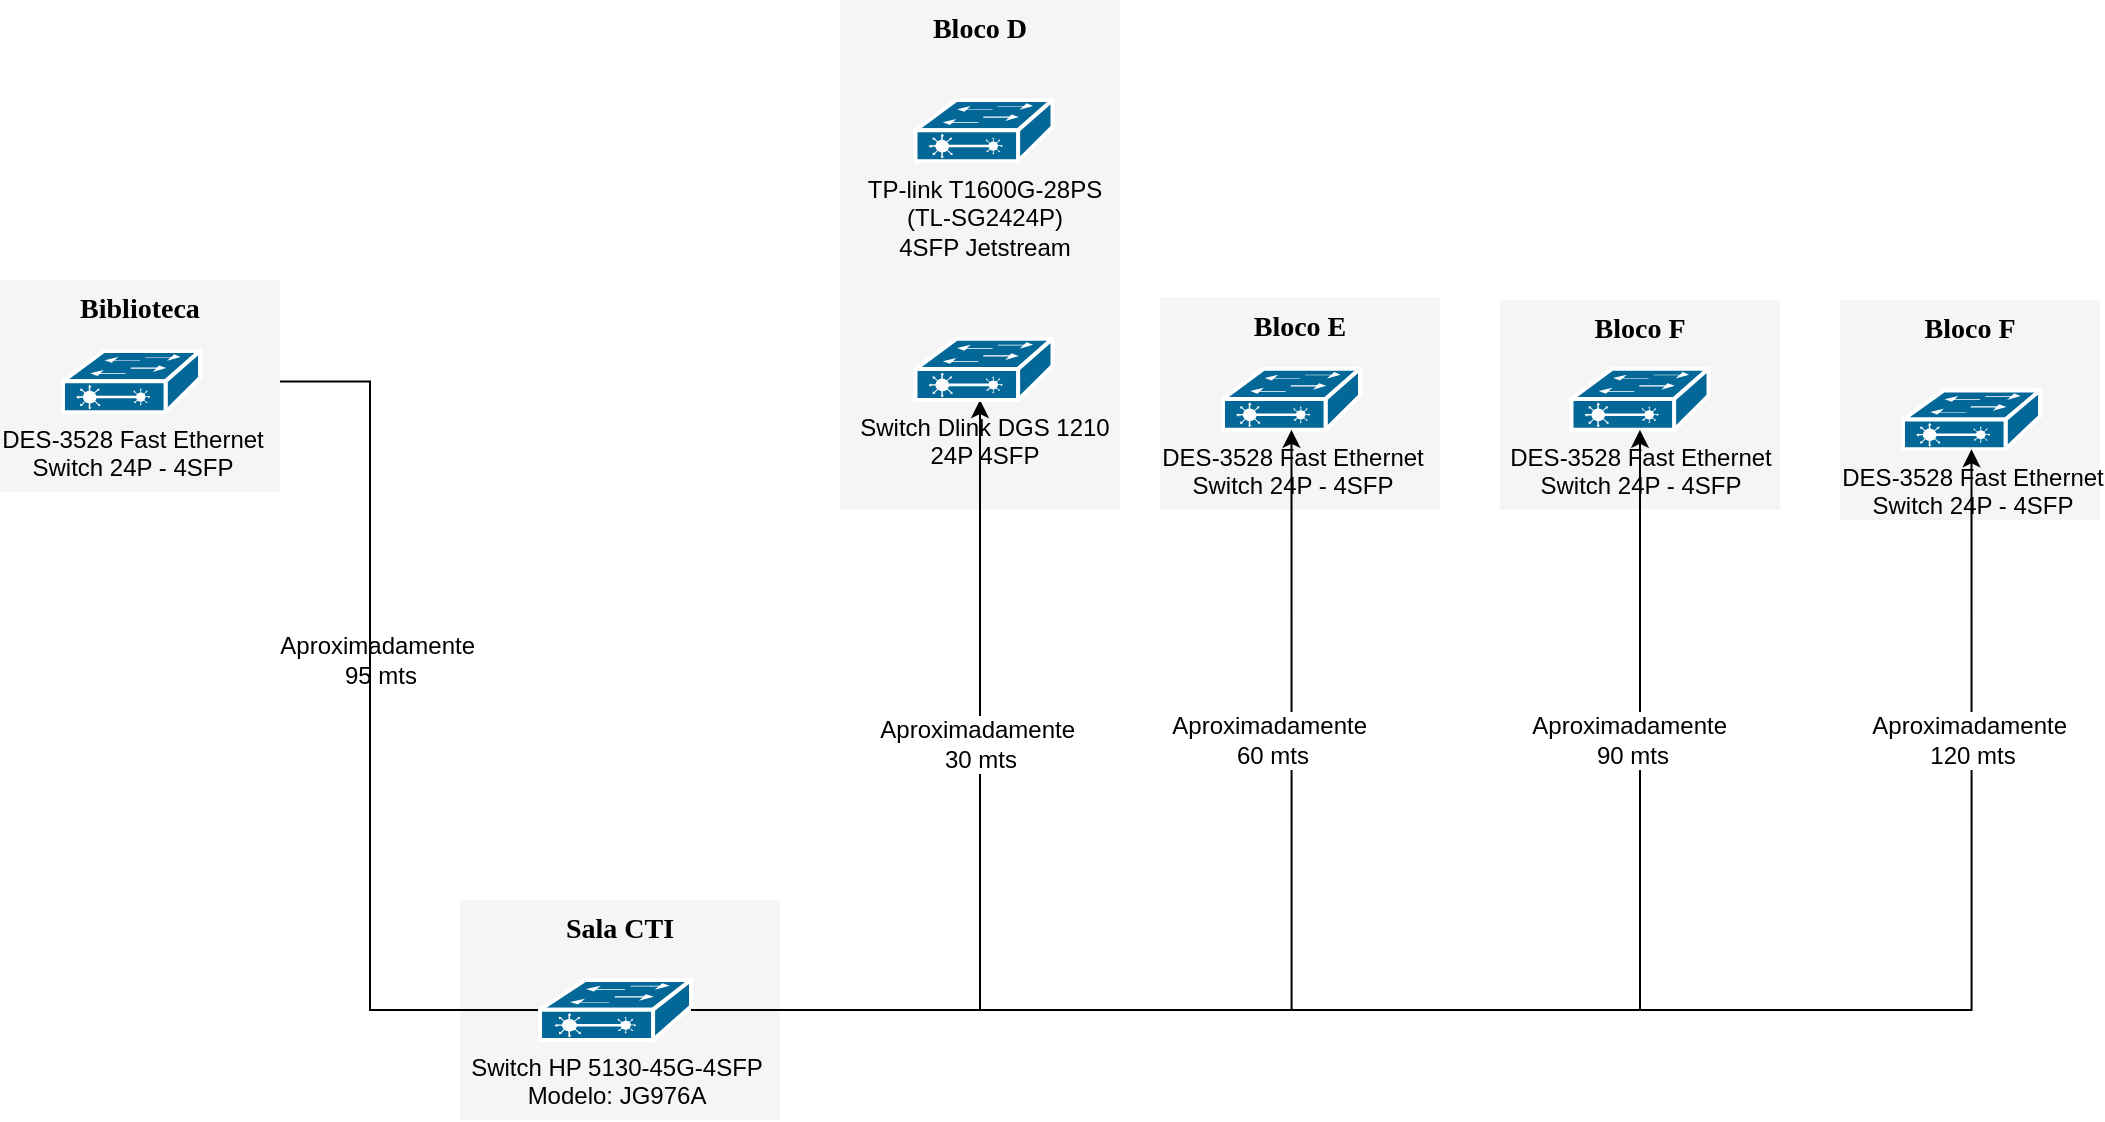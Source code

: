 <mxfile version="12.5.8" type="github"><diagram name="Page-1" id="c37626ed-c26b-45fb-9056-f9ebc6bb27b6"><mxGraphModel dx="1662" dy="804" grid="1" gridSize="10" guides="1" tooltips="1" connect="1" arrows="1" fold="1" page="1" pageScale="1" pageWidth="1100" pageHeight="850" background="#ffffff" math="0" shadow="0"><root><mxCell id="0"/><mxCell id="1" parent="0"/><mxCell id="1c7a67bf8fd3230f-83" value="Sala CTI" style="whiteSpace=wrap;html=1;rounded=0;shadow=0;comic=0;strokeWidth=1;fontFamily=Verdana;fontSize=14;fillColor=#f5f5f5;strokeColor=none;verticalAlign=top;fontStyle=1" parent="1" vertex="1"><mxGeometry x="260" y="640" width="160" height="110" as="geometry"/></mxCell><mxCell id="1c7a67bf8fd3230f-80" value="Bloco D" style="whiteSpace=wrap;html=1;rounded=0;shadow=0;comic=0;strokeWidth=1;fontFamily=Verdana;fontSize=14;fillColor=#f5f5f5;strokeColor=none;fontStyle=1;verticalAlign=top;" parent="1" vertex="1"><mxGeometry x="450" y="190" width="140" height="254.93" as="geometry"/></mxCell><mxCell id="KmgmhBaoP7AAc_ITxSQH-16" style="edgeStyle=orthogonalEdgeStyle;rounded=0;orthogonalLoop=1;jettySize=auto;html=1;" parent="1" source="KmgmhBaoP7AAc_ITxSQH-4" target="KmgmhBaoP7AAc_ITxSQH-15" edge="1"><mxGeometry relative="1" as="geometry"><Array as="points"><mxPoint x="520" y="695"/></Array></mxGeometry></mxCell><mxCell id="KmgmhBaoP7AAc_ITxSQH-17" value="Aproximadamente&amp;nbsp;&lt;br&gt;30 mts" style="text;html=1;align=center;verticalAlign=middle;resizable=0;points=[];labelBackgroundColor=#ffffff;" parent="KmgmhBaoP7AAc_ITxSQH-16" vertex="1" connectable="0"><mxGeometry x="-0.207" y="86" relative="1" as="geometry"><mxPoint x="86" y="-99.29" as="offset"/></mxGeometry></mxCell><mxCell id="KmgmhBaoP7AAc_ITxSQH-42" value="Aproximadamente&amp;nbsp;&lt;br&gt;95 mts" style="text;html=1;align=center;verticalAlign=middle;resizable=0;points=[];labelBackgroundColor=#ffffff;" parent="KmgmhBaoP7AAc_ITxSQH-16" vertex="1" connectable="0"><mxGeometry x="-0.207" y="86" relative="1" as="geometry"><mxPoint x="-214.29" y="-141.32" as="offset"/></mxGeometry></mxCell><mxCell id="KmgmhBaoP7AAc_ITxSQH-41" style="edgeStyle=orthogonalEdgeStyle;rounded=0;orthogonalLoop=1;jettySize=auto;html=1;entryX=1;entryY=0.5;entryDx=0;entryDy=0;entryPerimeter=0;" parent="1" source="KmgmhBaoP7AAc_ITxSQH-4" target="KmgmhBaoP7AAc_ITxSQH-40" edge="1"><mxGeometry relative="1" as="geometry"/></mxCell><mxCell id="KmgmhBaoP7AAc_ITxSQH-4" value="Switch HP 5130-45G-4SFP&lt;br&gt;Modelo: JG976A" style="shape=mxgraph.cisco.switches.layer_2_remote_switch;html=1;pointerEvents=1;dashed=0;fillColor=#036897;strokeColor=#ffffff;strokeWidth=2;verticalLabelPosition=bottom;verticalAlign=top;align=center;outlineConnect=0;" parent="1" vertex="1"><mxGeometry x="300" y="680" width="75.5" height="30" as="geometry"/></mxCell><mxCell id="KmgmhBaoP7AAc_ITxSQH-15" value="Switch Dlink DGS 1210&lt;br&gt;24P 4SFP" style="shape=mxgraph.cisco.switches.layer_2_remote_switch;html=1;pointerEvents=1;dashed=0;fillColor=#036897;strokeColor=#ffffff;strokeWidth=2;verticalLabelPosition=bottom;verticalAlign=top;align=center;outlineConnect=0;" parent="1" vertex="1"><mxGeometry x="487.75" y="359.43" width="68.5" height="30.57" as="geometry"/></mxCell><mxCell id="KmgmhBaoP7AAc_ITxSQH-24" value="TP-link T1600G-28PS &lt;br&gt;(TL-SG2424P)&lt;br&gt;4SFP Jetstream" style="shape=mxgraph.cisco.switches.layer_2_remote_switch;html=1;pointerEvents=1;dashed=0;fillColor=#036897;strokeColor=#ffffff;strokeWidth=2;verticalLabelPosition=bottom;verticalAlign=top;align=center;outlineConnect=0;" parent="1" vertex="1"><mxGeometry x="487.75" y="240" width="68.5" height="30.57" as="geometry"/></mxCell><mxCell id="KmgmhBaoP7AAc_ITxSQH-18" value="Bloco E" style="whiteSpace=wrap;html=1;rounded=0;shadow=0;comic=0;strokeWidth=1;fontFamily=Verdana;fontSize=14;fillColor=#f5f5f5;strokeColor=none;fontStyle=1;verticalAlign=top;" parent="1" vertex="1"><mxGeometry x="610" y="338.86" width="140" height="106.07" as="geometry"/></mxCell><mxCell id="KmgmhBaoP7AAc_ITxSQH-19" value="DES-3528 Fast Ethernet&lt;br&gt;Switch 24P - 4SFP" style="shape=mxgraph.cisco.switches.layer_2_remote_switch;html=1;pointerEvents=1;dashed=0;fillColor=#036897;strokeColor=#ffffff;strokeWidth=2;verticalLabelPosition=bottom;verticalAlign=top;align=center;outlineConnect=0;" parent="1" vertex="1"><mxGeometry x="641.5" y="374.36" width="68.5" height="30.57" as="geometry"/></mxCell><mxCell id="KmgmhBaoP7AAc_ITxSQH-21" style="edgeStyle=orthogonalEdgeStyle;rounded=0;orthogonalLoop=1;jettySize=auto;html=1;entryX=0.5;entryY=1;entryDx=0;entryDy=0;entryPerimeter=0;exitX=1;exitY=0.5;exitDx=0;exitDy=0;exitPerimeter=0;" parent="1" source="KmgmhBaoP7AAc_ITxSQH-4" target="KmgmhBaoP7AAc_ITxSQH-19" edge="1"><mxGeometry relative="1" as="geometry"><mxPoint x="385.5" y="715.31" as="sourcePoint"/><mxPoint x="520.034" y="419.43" as="targetPoint"/><Array as="points"><mxPoint x="676" y="695"/></Array></mxGeometry></mxCell><mxCell id="KmgmhBaoP7AAc_ITxSQH-22" value="Aproximadamente&amp;nbsp;&lt;br&gt;60 mts" style="text;html=1;align=center;verticalAlign=middle;resizable=0;points=[];labelBackgroundColor=#ffffff;" parent="KmgmhBaoP7AAc_ITxSQH-21" vertex="1" connectable="0"><mxGeometry x="-0.207" y="86" relative="1" as="geometry"><mxPoint x="56.52" y="-49.1" as="offset"/></mxGeometry></mxCell><mxCell id="KmgmhBaoP7AAc_ITxSQH-26" value="Bloco F" style="whiteSpace=wrap;html=1;rounded=0;shadow=0;comic=0;strokeWidth=1;fontFamily=Verdana;fontSize=14;fillColor=#f5f5f5;strokeColor=none;fontStyle=1;verticalAlign=top;" parent="1" vertex="1"><mxGeometry x="780" y="340" width="140" height="104.93" as="geometry"/></mxCell><mxCell id="KmgmhBaoP7AAc_ITxSQH-27" value="DES-3528 Fast Ethernet&lt;br&gt;Switch 24P - 4SFP" style="shape=mxgraph.cisco.switches.layer_2_remote_switch;html=1;pointerEvents=1;dashed=0;fillColor=#036897;strokeColor=#ffffff;strokeWidth=2;verticalLabelPosition=bottom;verticalAlign=top;align=center;outlineConnect=0;" parent="1" vertex="1"><mxGeometry x="815.75" y="374.36" width="68.5" height="30.57" as="geometry"/></mxCell><mxCell id="KmgmhBaoP7AAc_ITxSQH-28" style="edgeStyle=orthogonalEdgeStyle;rounded=0;orthogonalLoop=1;jettySize=auto;html=1;entryX=0.5;entryY=1;entryDx=0;entryDy=0;entryPerimeter=0;exitX=1;exitY=0.5;exitDx=0;exitDy=0;exitPerimeter=0;" parent="1" source="KmgmhBaoP7AAc_ITxSQH-4" target="KmgmhBaoP7AAc_ITxSQH-27" edge="1"><mxGeometry relative="1" as="geometry"><mxPoint x="385.552" y="715.103" as="sourcePoint"/><mxPoint x="751.759" y="419.241" as="targetPoint"/><Array as="points"><mxPoint x="850" y="695"/></Array></mxGeometry></mxCell><mxCell id="KmgmhBaoP7AAc_ITxSQH-29" value="Aproximadamente&amp;nbsp;&lt;br&gt;90 mts" style="text;html=1;align=center;verticalAlign=middle;resizable=0;points=[];labelBackgroundColor=#ffffff;" parent="KmgmhBaoP7AAc_ITxSQH-28" vertex="1" connectable="0"><mxGeometry x="-0.207" y="86" relative="1" as="geometry"><mxPoint x="167.55" y="-49.1" as="offset"/></mxGeometry></mxCell><mxCell id="KmgmhBaoP7AAc_ITxSQH-30" value="Bloco F" style="whiteSpace=wrap;html=1;rounded=0;shadow=0;comic=0;strokeWidth=1;fontFamily=Verdana;fontSize=14;fillColor=#f5f5f5;strokeColor=none;fontStyle=1;verticalAlign=top;" parent="1" vertex="1"><mxGeometry x="950" y="340" width="130" height="110.14" as="geometry"/></mxCell><mxCell id="KmgmhBaoP7AAc_ITxSQH-31" value="DES-3528 Fast Ethernet &lt;br&gt;Switch 24P - 4SFP" style="shape=mxgraph.cisco.switches.layer_2_remote_switch;html=1;pointerEvents=1;dashed=0;fillColor=#036897;strokeColor=#ffffff;strokeWidth=2;verticalLabelPosition=bottom;verticalAlign=top;align=center;outlineConnect=0;" parent="1" vertex="1"><mxGeometry x="981.5" y="385.21" width="68.5" height="29.43" as="geometry"/></mxCell><mxCell id="KmgmhBaoP7AAc_ITxSQH-32" style="edgeStyle=orthogonalEdgeStyle;rounded=0;orthogonalLoop=1;jettySize=auto;html=1;entryX=0.5;entryY=1;entryDx=0;entryDy=0;entryPerimeter=0;" parent="1" source="KmgmhBaoP7AAc_ITxSQH-4" target="KmgmhBaoP7AAc_ITxSQH-31" edge="1"><mxGeometry relative="1" as="geometry"><mxPoint x="390" y="710" as="sourcePoint"/><mxPoint x="971.759" y="419.241" as="targetPoint"/><Array as="points"><mxPoint x="1016" y="695"/></Array></mxGeometry></mxCell><mxCell id="KmgmhBaoP7AAc_ITxSQH-33" value="Aproximadamente&amp;nbsp;&lt;br&gt;120&amp;nbsp;mts" style="text;html=1;align=center;verticalAlign=middle;resizable=0;points=[];labelBackgroundColor=#ffffff;" parent="KmgmhBaoP7AAc_ITxSQH-32" vertex="1" connectable="0"><mxGeometry x="-0.207" y="86" relative="1" as="geometry"><mxPoint x="275.53" y="-49.1" as="offset"/></mxGeometry></mxCell><mxCell id="KmgmhBaoP7AAc_ITxSQH-39" value="Biblioteca" style="whiteSpace=wrap;html=1;rounded=0;shadow=0;comic=0;strokeWidth=1;fontFamily=Verdana;fontSize=14;fillColor=#f5f5f5;strokeColor=none;fontStyle=1;verticalAlign=top;" parent="1" vertex="1"><mxGeometry x="30" y="330" width="140" height="106.07" as="geometry"/></mxCell><mxCell id="KmgmhBaoP7AAc_ITxSQH-40" value="DES-3528 Fast Ethernet&lt;br&gt;Switch 24P - 4SFP" style="shape=mxgraph.cisco.switches.layer_2_remote_switch;html=1;pointerEvents=1;dashed=0;fillColor=#036897;strokeColor=#ffffff;strokeWidth=2;verticalLabelPosition=bottom;verticalAlign=top;align=center;outlineConnect=0;" parent="1" vertex="1"><mxGeometry x="61.5" y="365.5" width="68.5" height="30.57" as="geometry"/></mxCell></root></mxGraphModel></diagram></mxfile>